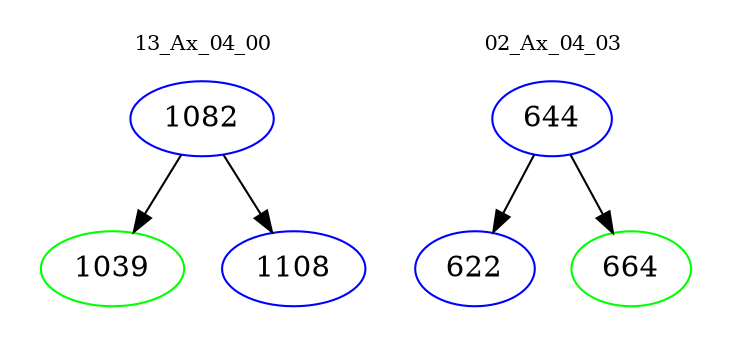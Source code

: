 digraph{
subgraph cluster_0 {
color = white
label = "13_Ax_04_00";
fontsize=10;
T0_1082 [label="1082", color="blue"]
T0_1082 -> T0_1039 [color="black"]
T0_1039 [label="1039", color="green"]
T0_1082 -> T0_1108 [color="black"]
T0_1108 [label="1108", color="blue"]
}
subgraph cluster_1 {
color = white
label = "02_Ax_04_03";
fontsize=10;
T1_644 [label="644", color="blue"]
T1_644 -> T1_622 [color="black"]
T1_622 [label="622", color="blue"]
T1_644 -> T1_664 [color="black"]
T1_664 [label="664", color="green"]
}
}
